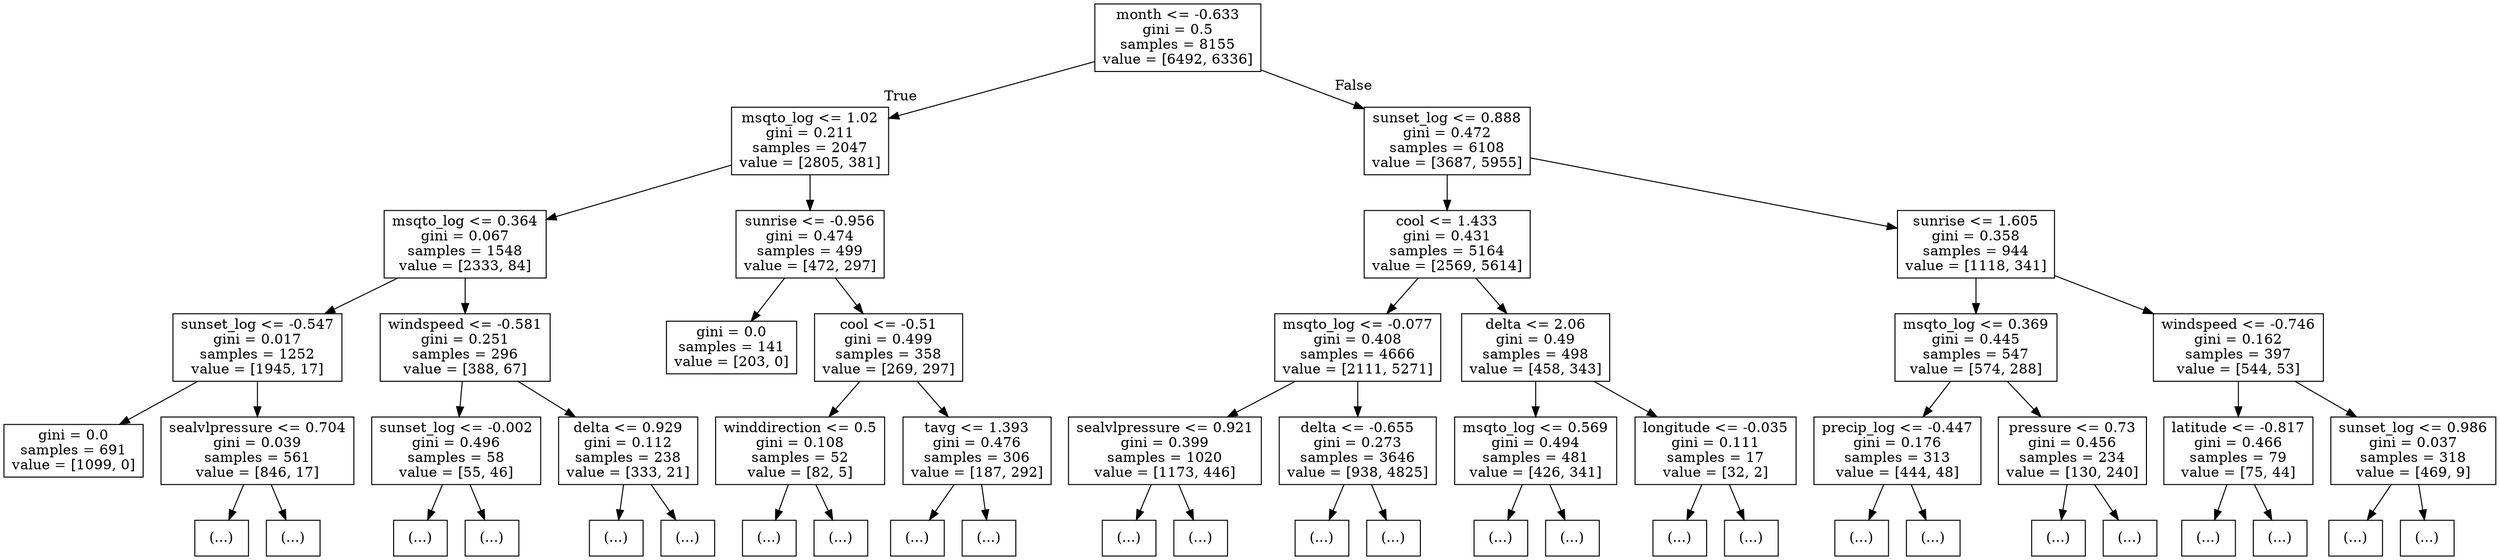 digraph Tree {
node [shape=box] ;
0 [label="month <= -0.633\ngini = 0.5\nsamples = 8155\nvalue = [6492, 6336]"] ;
1 [label="msqto_log <= 1.02\ngini = 0.211\nsamples = 2047\nvalue = [2805, 381]"] ;
0 -> 1 [labeldistance=2.5, labelangle=45, headlabel="True"] ;
2 [label="msqto_log <= 0.364\ngini = 0.067\nsamples = 1548\nvalue = [2333, 84]"] ;
1 -> 2 ;
3 [label="sunset_log <= -0.547\ngini = 0.017\nsamples = 1252\nvalue = [1945, 17]"] ;
2 -> 3 ;
4 [label="gini = 0.0\nsamples = 691\nvalue = [1099, 0]"] ;
3 -> 4 ;
5 [label="sealvlpressure <= 0.704\ngini = 0.039\nsamples = 561\nvalue = [846, 17]"] ;
3 -> 5 ;
6 [label="(...)"] ;
5 -> 6 ;
25 [label="(...)"] ;
5 -> 25 ;
28 [label="windspeed <= -0.581\ngini = 0.251\nsamples = 296\nvalue = [388, 67]"] ;
2 -> 28 ;
29 [label="sunset_log <= -0.002\ngini = 0.496\nsamples = 58\nvalue = [55, 46]"] ;
28 -> 29 ;
30 [label="(...)"] ;
29 -> 30 ;
45 [label="(...)"] ;
29 -> 45 ;
62 [label="delta <= 0.929\ngini = 0.112\nsamples = 238\nvalue = [333, 21]"] ;
28 -> 62 ;
63 [label="(...)"] ;
62 -> 63 ;
70 [label="(...)"] ;
62 -> 70 ;
85 [label="sunrise <= -0.956\ngini = 0.474\nsamples = 499\nvalue = [472, 297]"] ;
1 -> 85 ;
86 [label="gini = 0.0\nsamples = 141\nvalue = [203, 0]"] ;
85 -> 86 ;
87 [label="cool <= -0.51\ngini = 0.499\nsamples = 358\nvalue = [269, 297]"] ;
85 -> 87 ;
88 [label="winddirection <= 0.5\ngini = 0.108\nsamples = 52\nvalue = [82, 5]"] ;
87 -> 88 ;
89 [label="(...)"] ;
88 -> 89 ;
92 [label="(...)"] ;
88 -> 92 ;
93 [label="tavg <= 1.393\ngini = 0.476\nsamples = 306\nvalue = [187, 292]"] ;
87 -> 93 ;
94 [label="(...)"] ;
93 -> 94 ;
207 [label="(...)"] ;
93 -> 207 ;
250 [label="sunset_log <= 0.888\ngini = 0.472\nsamples = 6108\nvalue = [3687, 5955]"] ;
0 -> 250 [labeldistance=2.5, labelangle=-45, headlabel="False"] ;
251 [label="cool <= 1.433\ngini = 0.431\nsamples = 5164\nvalue = [2569, 5614]"] ;
250 -> 251 ;
252 [label="msqto_log <= -0.077\ngini = 0.408\nsamples = 4666\nvalue = [2111, 5271]"] ;
251 -> 252 ;
253 [label="sealvlpressure <= 0.921\ngini = 0.399\nsamples = 1020\nvalue = [1173, 446]"] ;
252 -> 253 ;
254 [label="(...)"] ;
253 -> 254 ;
507 [label="(...)"] ;
253 -> 507 ;
568 [label="delta <= -0.655\ngini = 0.273\nsamples = 3646\nvalue = [938, 4825]"] ;
252 -> 568 ;
569 [label="(...)"] ;
568 -> 569 ;
742 [label="(...)"] ;
568 -> 742 ;
1565 [label="delta <= 2.06\ngini = 0.49\nsamples = 498\nvalue = [458, 343]"] ;
251 -> 1565 ;
1566 [label="msqto_log <= 0.569\ngini = 0.494\nsamples = 481\nvalue = [426, 341]"] ;
1565 -> 1566 ;
1567 [label="(...)"] ;
1566 -> 1567 ;
1638 [label="(...)"] ;
1566 -> 1638 ;
1725 [label="longitude <= -0.035\ngini = 0.111\nsamples = 17\nvalue = [32, 2]"] ;
1565 -> 1725 ;
1726 [label="(...)"] ;
1725 -> 1726 ;
1731 [label="(...)"] ;
1725 -> 1731 ;
1732 [label="sunrise <= 1.605\ngini = 0.358\nsamples = 944\nvalue = [1118, 341]"] ;
250 -> 1732 ;
1733 [label="msqto_log <= 0.369\ngini = 0.445\nsamples = 547\nvalue = [574, 288]"] ;
1732 -> 1733 ;
1734 [label="precip_log <= -0.447\ngini = 0.176\nsamples = 313\nvalue = [444, 48]"] ;
1733 -> 1734 ;
1735 [label="(...)"] ;
1734 -> 1735 ;
1762 [label="(...)"] ;
1734 -> 1762 ;
1781 [label="pressure <= 0.73\ngini = 0.456\nsamples = 234\nvalue = [130, 240]"] ;
1733 -> 1781 ;
1782 [label="(...)"] ;
1781 -> 1782 ;
1817 [label="(...)"] ;
1781 -> 1817 ;
1846 [label="windspeed <= -0.746\ngini = 0.162\nsamples = 397\nvalue = [544, 53]"] ;
1732 -> 1846 ;
1847 [label="latitude <= -0.817\ngini = 0.466\nsamples = 79\nvalue = [75, 44]"] ;
1846 -> 1847 ;
1848 [label="(...)"] ;
1847 -> 1848 ;
1849 [label="(...)"] ;
1847 -> 1849 ;
1870 [label="sunset_log <= 0.986\ngini = 0.037\nsamples = 318\nvalue = [469, 9]"] ;
1846 -> 1870 ;
1871 [label="(...)"] ;
1870 -> 1871 ;
1872 [label="(...)"] ;
1870 -> 1872 ;
}